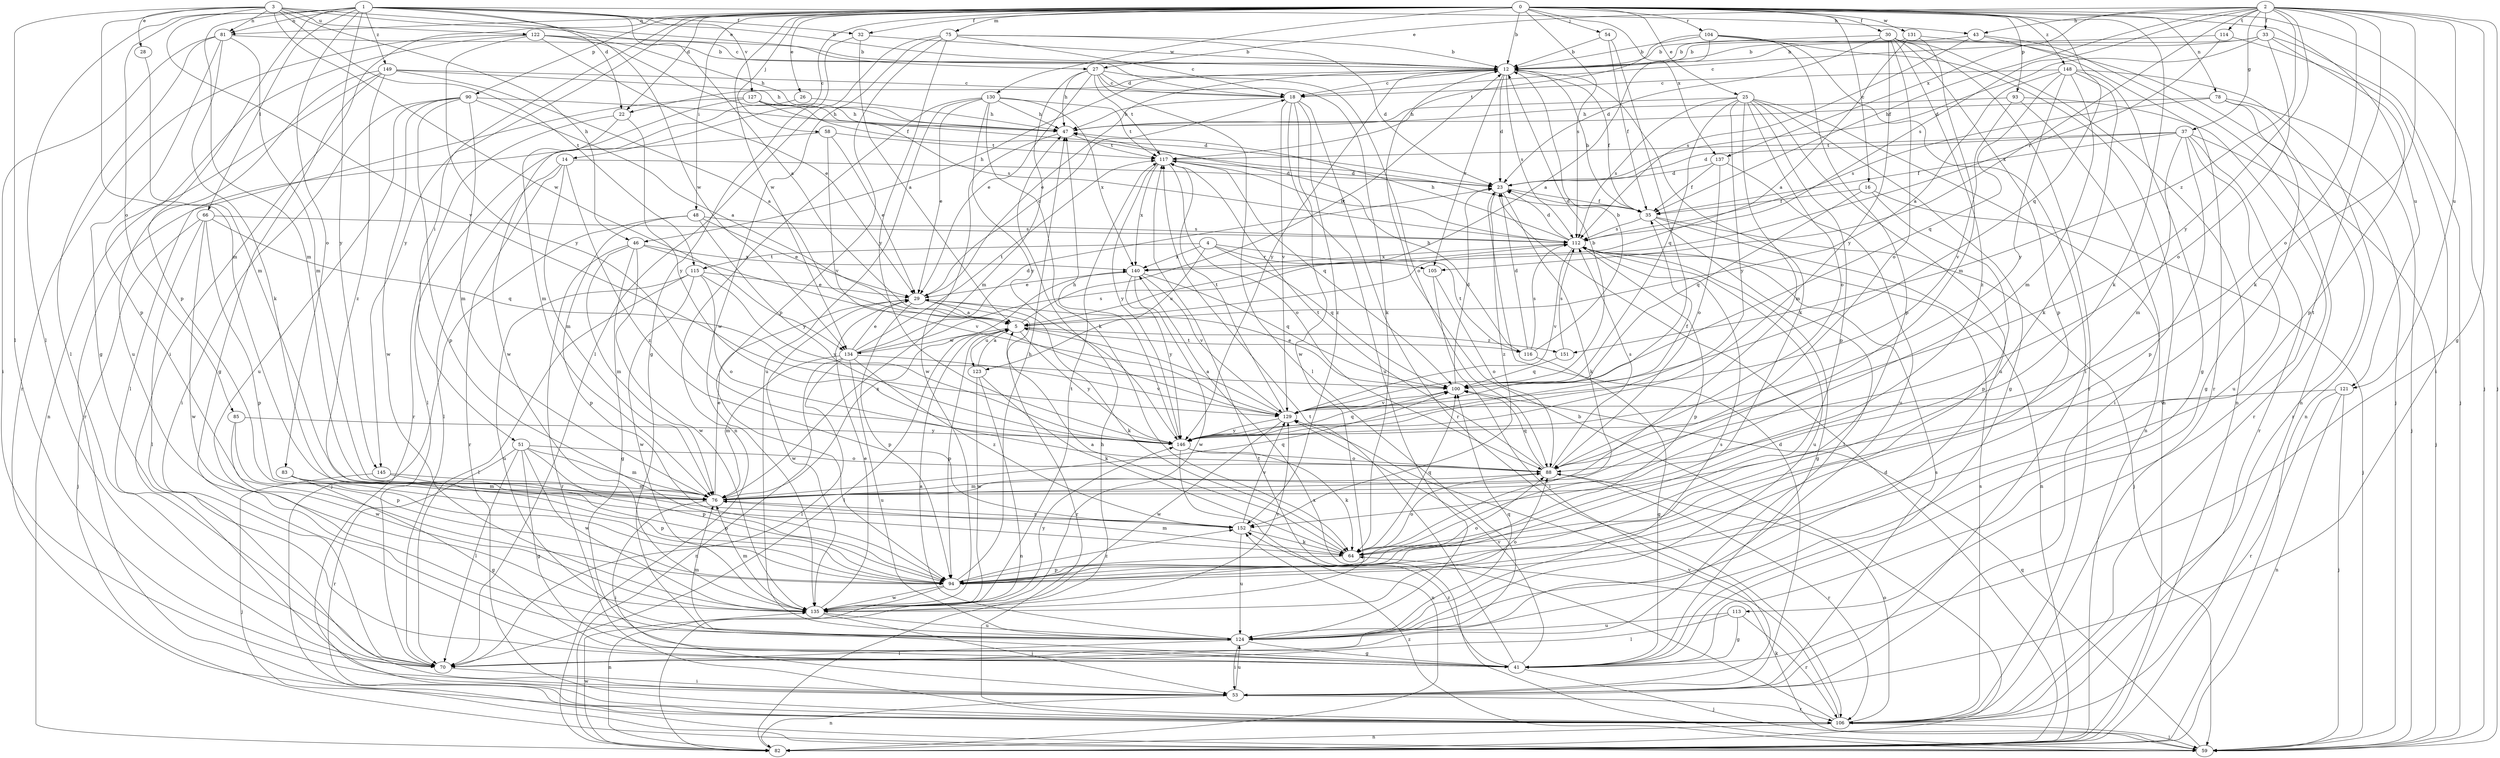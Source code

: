 strict digraph  {
0;
1;
2;
3;
4;
5;
12;
14;
16;
18;
22;
23;
25;
26;
27;
28;
29;
30;
32;
33;
35;
37;
41;
43;
46;
47;
48;
51;
53;
54;
58;
59;
64;
66;
70;
75;
76;
78;
81;
82;
83;
85;
88;
90;
93;
94;
100;
104;
105;
106;
112;
113;
114;
115;
116;
117;
121;
122;
123;
124;
127;
129;
130;
131;
134;
135;
137;
140;
145;
146;
148;
149;
151;
152;
0 -> 12  [label=b];
0 -> 14  [label=c];
0 -> 16  [label=c];
0 -> 22  [label=d];
0 -> 25  [label=e];
0 -> 26  [label=e];
0 -> 30  [label=f];
0 -> 32  [label=f];
0 -> 48  [label=i];
0 -> 51  [label=i];
0 -> 53  [label=i];
0 -> 54  [label=j];
0 -> 58  [label=j];
0 -> 59  [label=j];
0 -> 64  [label=k];
0 -> 75  [label=m];
0 -> 78  [label=n];
0 -> 81  [label=n];
0 -> 90  [label=p];
0 -> 93  [label=p];
0 -> 100  [label=q];
0 -> 104  [label=r];
0 -> 112  [label=s];
0 -> 121  [label=u];
0 -> 130  [label=w];
0 -> 131  [label=w];
0 -> 134  [label=w];
0 -> 137  [label=x];
0 -> 145  [label=y];
0 -> 148  [label=z];
1 -> 5  [label=a];
1 -> 12  [label=b];
1 -> 22  [label=d];
1 -> 32  [label=f];
1 -> 43  [label=h];
1 -> 66  [label=l];
1 -> 70  [label=l];
1 -> 76  [label=m];
1 -> 81  [label=n];
1 -> 83  [label=o];
1 -> 85  [label=o];
1 -> 94  [label=p];
1 -> 127  [label=v];
1 -> 134  [label=w];
1 -> 145  [label=y];
1 -> 149  [label=z];
2 -> 27  [label=e];
2 -> 33  [label=f];
2 -> 35  [label=f];
2 -> 37  [label=g];
2 -> 41  [label=g];
2 -> 43  [label=h];
2 -> 59  [label=j];
2 -> 64  [label=k];
2 -> 88  [label=o];
2 -> 105  [label=r];
2 -> 112  [label=s];
2 -> 113  [label=t];
2 -> 114  [label=t];
2 -> 121  [label=u];
2 -> 137  [label=x];
2 -> 146  [label=y];
2 -> 151  [label=z];
3 -> 18  [label=c];
3 -> 27  [label=e];
3 -> 28  [label=e];
3 -> 46  [label=h];
3 -> 70  [label=l];
3 -> 76  [label=m];
3 -> 81  [label=n];
3 -> 115  [label=t];
3 -> 122  [label=u];
3 -> 129  [label=v];
3 -> 134  [label=w];
4 -> 100  [label=q];
4 -> 105  [label=r];
4 -> 115  [label=t];
4 -> 116  [label=t];
4 -> 123  [label=u];
4 -> 140  [label=x];
5 -> 12  [label=b];
5 -> 70  [label=l];
5 -> 94  [label=p];
5 -> 116  [label=t];
5 -> 123  [label=u];
5 -> 134  [label=w];
5 -> 146  [label=y];
5 -> 151  [label=z];
12 -> 18  [label=c];
12 -> 22  [label=d];
12 -> 23  [label=d];
12 -> 29  [label=e];
12 -> 35  [label=f];
12 -> 46  [label=h];
12 -> 64  [label=k];
12 -> 105  [label=r];
12 -> 112  [label=s];
12 -> 146  [label=y];
14 -> 23  [label=d];
14 -> 70  [label=l];
14 -> 76  [label=m];
14 -> 106  [label=r];
14 -> 152  [label=z];
16 -> 35  [label=f];
16 -> 59  [label=j];
16 -> 94  [label=p];
16 -> 100  [label=q];
18 -> 47  [label=h];
18 -> 106  [label=r];
18 -> 124  [label=u];
18 -> 129  [label=v];
18 -> 135  [label=w];
18 -> 152  [label=z];
22 -> 76  [label=m];
22 -> 106  [label=r];
22 -> 146  [label=y];
23 -> 35  [label=f];
23 -> 64  [label=k];
23 -> 152  [label=z];
25 -> 41  [label=g];
25 -> 47  [label=h];
25 -> 76  [label=m];
25 -> 82  [label=n];
25 -> 88  [label=o];
25 -> 94  [label=p];
25 -> 100  [label=q];
25 -> 112  [label=s];
25 -> 124  [label=u];
25 -> 146  [label=y];
26 -> 47  [label=h];
26 -> 135  [label=w];
27 -> 18  [label=c];
27 -> 29  [label=e];
27 -> 47  [label=h];
27 -> 64  [label=k];
27 -> 70  [label=l];
27 -> 76  [label=m];
27 -> 88  [label=o];
27 -> 117  [label=t];
28 -> 76  [label=m];
29 -> 5  [label=a];
29 -> 18  [label=c];
29 -> 64  [label=k];
29 -> 94  [label=p];
29 -> 106  [label=r];
29 -> 135  [label=w];
30 -> 12  [label=b];
30 -> 23  [label=d];
30 -> 82  [label=n];
30 -> 88  [label=o];
30 -> 94  [label=p];
30 -> 106  [label=r];
30 -> 146  [label=y];
30 -> 152  [label=z];
32 -> 5  [label=a];
32 -> 12  [label=b];
32 -> 41  [label=g];
33 -> 12  [label=b];
33 -> 18  [label=c];
33 -> 23  [label=d];
33 -> 59  [label=j];
33 -> 88  [label=o];
33 -> 94  [label=p];
35 -> 12  [label=b];
35 -> 23  [label=d];
35 -> 59  [label=j];
35 -> 70  [label=l];
35 -> 82  [label=n];
35 -> 112  [label=s];
37 -> 23  [label=d];
37 -> 35  [label=f];
37 -> 59  [label=j];
37 -> 76  [label=m];
37 -> 94  [label=p];
37 -> 106  [label=r];
37 -> 117  [label=t];
37 -> 124  [label=u];
41 -> 59  [label=j];
41 -> 117  [label=t];
41 -> 129  [label=v];
41 -> 152  [label=z];
43 -> 12  [label=b];
43 -> 82  [label=n];
43 -> 106  [label=r];
43 -> 112  [label=s];
46 -> 41  [label=g];
46 -> 76  [label=m];
46 -> 106  [label=r];
46 -> 129  [label=v];
46 -> 135  [label=w];
46 -> 140  [label=x];
47 -> 117  [label=t];
47 -> 135  [label=w];
48 -> 29  [label=e];
48 -> 59  [label=j];
48 -> 94  [label=p];
48 -> 112  [label=s];
48 -> 146  [label=y];
51 -> 41  [label=g];
51 -> 70  [label=l];
51 -> 76  [label=m];
51 -> 88  [label=o];
51 -> 94  [label=p];
51 -> 106  [label=r];
51 -> 135  [label=w];
53 -> 23  [label=d];
53 -> 82  [label=n];
53 -> 106  [label=r];
53 -> 112  [label=s];
53 -> 124  [label=u];
54 -> 12  [label=b];
54 -> 35  [label=f];
54 -> 129  [label=v];
58 -> 29  [label=e];
58 -> 70  [label=l];
58 -> 117  [label=t];
58 -> 129  [label=v];
59 -> 64  [label=k];
59 -> 100  [label=q];
59 -> 117  [label=t];
59 -> 152  [label=z];
64 -> 5  [label=a];
64 -> 76  [label=m];
64 -> 88  [label=o];
64 -> 94  [label=p];
64 -> 100  [label=q];
66 -> 59  [label=j];
66 -> 70  [label=l];
66 -> 94  [label=p];
66 -> 100  [label=q];
66 -> 112  [label=s];
66 -> 135  [label=w];
70 -> 53  [label=i];
75 -> 12  [label=b];
75 -> 18  [label=c];
75 -> 23  [label=d];
75 -> 70  [label=l];
75 -> 94  [label=p];
75 -> 135  [label=w];
75 -> 146  [label=y];
76 -> 29  [label=e];
76 -> 53  [label=i];
76 -> 100  [label=q];
76 -> 140  [label=x];
76 -> 152  [label=z];
78 -> 41  [label=g];
78 -> 47  [label=h];
78 -> 59  [label=j];
78 -> 106  [label=r];
78 -> 112  [label=s];
81 -> 12  [label=b];
81 -> 41  [label=g];
81 -> 53  [label=i];
81 -> 64  [label=k];
81 -> 70  [label=l];
81 -> 76  [label=m];
82 -> 12  [label=b];
82 -> 23  [label=d];
82 -> 47  [label=h];
82 -> 135  [label=w];
83 -> 41  [label=g];
83 -> 76  [label=m];
83 -> 94  [label=p];
85 -> 94  [label=p];
85 -> 135  [label=w];
85 -> 146  [label=y];
88 -> 76  [label=m];
88 -> 100  [label=q];
88 -> 106  [label=r];
88 -> 112  [label=s];
88 -> 117  [label=t];
90 -> 5  [label=a];
90 -> 47  [label=h];
90 -> 53  [label=i];
90 -> 76  [label=m];
90 -> 94  [label=p];
90 -> 124  [label=u];
90 -> 135  [label=w];
93 -> 47  [label=h];
93 -> 53  [label=i];
93 -> 106  [label=r];
93 -> 129  [label=v];
94 -> 47  [label=h];
94 -> 82  [label=n];
94 -> 88  [label=o];
94 -> 135  [label=w];
94 -> 152  [label=z];
100 -> 23  [label=d];
100 -> 29  [label=e];
100 -> 129  [label=v];
104 -> 5  [label=a];
104 -> 12  [label=b];
104 -> 53  [label=i];
104 -> 82  [label=n];
104 -> 94  [label=p];
104 -> 117  [label=t];
105 -> 53  [label=i];
105 -> 88  [label=o];
106 -> 59  [label=j];
106 -> 82  [label=n];
106 -> 88  [label=o];
106 -> 112  [label=s];
106 -> 129  [label=v];
106 -> 140  [label=x];
112 -> 23  [label=d];
112 -> 41  [label=g];
112 -> 47  [label=h];
112 -> 94  [label=p];
112 -> 117  [label=t];
112 -> 124  [label=u];
112 -> 129  [label=v];
112 -> 140  [label=x];
113 -> 41  [label=g];
113 -> 70  [label=l];
113 -> 106  [label=r];
113 -> 124  [label=u];
114 -> 12  [label=b];
114 -> 53  [label=i];
114 -> 140  [label=x];
115 -> 29  [label=e];
115 -> 70  [label=l];
115 -> 88  [label=o];
115 -> 124  [label=u];
115 -> 135  [label=w];
115 -> 146  [label=y];
116 -> 12  [label=b];
116 -> 23  [label=d];
116 -> 41  [label=g];
116 -> 47  [label=h];
116 -> 112  [label=s];
117 -> 23  [label=d];
117 -> 88  [label=o];
117 -> 100  [label=q];
117 -> 140  [label=x];
117 -> 146  [label=y];
121 -> 59  [label=j];
121 -> 82  [label=n];
121 -> 106  [label=r];
121 -> 129  [label=v];
122 -> 12  [label=b];
122 -> 29  [label=e];
122 -> 35  [label=f];
122 -> 47  [label=h];
122 -> 94  [label=p];
122 -> 106  [label=r];
122 -> 146  [label=y];
123 -> 5  [label=a];
123 -> 64  [label=k];
123 -> 82  [label=n];
123 -> 135  [label=w];
124 -> 5  [label=a];
124 -> 41  [label=g];
124 -> 53  [label=i];
124 -> 70  [label=l];
124 -> 76  [label=m];
124 -> 100  [label=q];
124 -> 112  [label=s];
127 -> 23  [label=d];
127 -> 47  [label=h];
127 -> 70  [label=l];
127 -> 106  [label=r];
127 -> 112  [label=s];
129 -> 5  [label=a];
129 -> 12  [label=b];
129 -> 117  [label=t];
129 -> 135  [label=w];
129 -> 146  [label=y];
130 -> 29  [label=e];
130 -> 47  [label=h];
130 -> 64  [label=k];
130 -> 82  [label=n];
130 -> 117  [label=t];
130 -> 124  [label=u];
130 -> 140  [label=x];
130 -> 146  [label=y];
131 -> 5  [label=a];
131 -> 12  [label=b];
131 -> 59  [label=j];
131 -> 76  [label=m];
134 -> 23  [label=d];
134 -> 29  [label=e];
134 -> 70  [label=l];
134 -> 76  [label=m];
134 -> 82  [label=n];
134 -> 112  [label=s];
134 -> 117  [label=t];
134 -> 124  [label=u];
134 -> 129  [label=v];
134 -> 152  [label=z];
135 -> 29  [label=e];
135 -> 53  [label=i];
135 -> 76  [label=m];
135 -> 88  [label=o];
135 -> 117  [label=t];
135 -> 124  [label=u];
135 -> 129  [label=v];
135 -> 146  [label=y];
137 -> 23  [label=d];
137 -> 35  [label=f];
137 -> 88  [label=o];
137 -> 124  [label=u];
140 -> 29  [label=e];
140 -> 100  [label=q];
140 -> 129  [label=v];
140 -> 135  [label=w];
140 -> 146  [label=y];
145 -> 59  [label=j];
145 -> 76  [label=m];
145 -> 94  [label=p];
146 -> 35  [label=f];
146 -> 47  [label=h];
146 -> 64  [label=k];
146 -> 82  [label=n];
146 -> 88  [label=o];
146 -> 100  [label=q];
148 -> 5  [label=a];
148 -> 18  [label=c];
148 -> 41  [label=g];
148 -> 64  [label=k];
148 -> 76  [label=m];
148 -> 82  [label=n];
148 -> 100  [label=q];
148 -> 146  [label=y];
149 -> 5  [label=a];
149 -> 18  [label=c];
149 -> 41  [label=g];
149 -> 47  [label=h];
149 -> 82  [label=n];
149 -> 124  [label=u];
149 -> 152  [label=z];
151 -> 100  [label=q];
151 -> 112  [label=s];
152 -> 64  [label=k];
152 -> 124  [label=u];
152 -> 129  [label=v];
}
